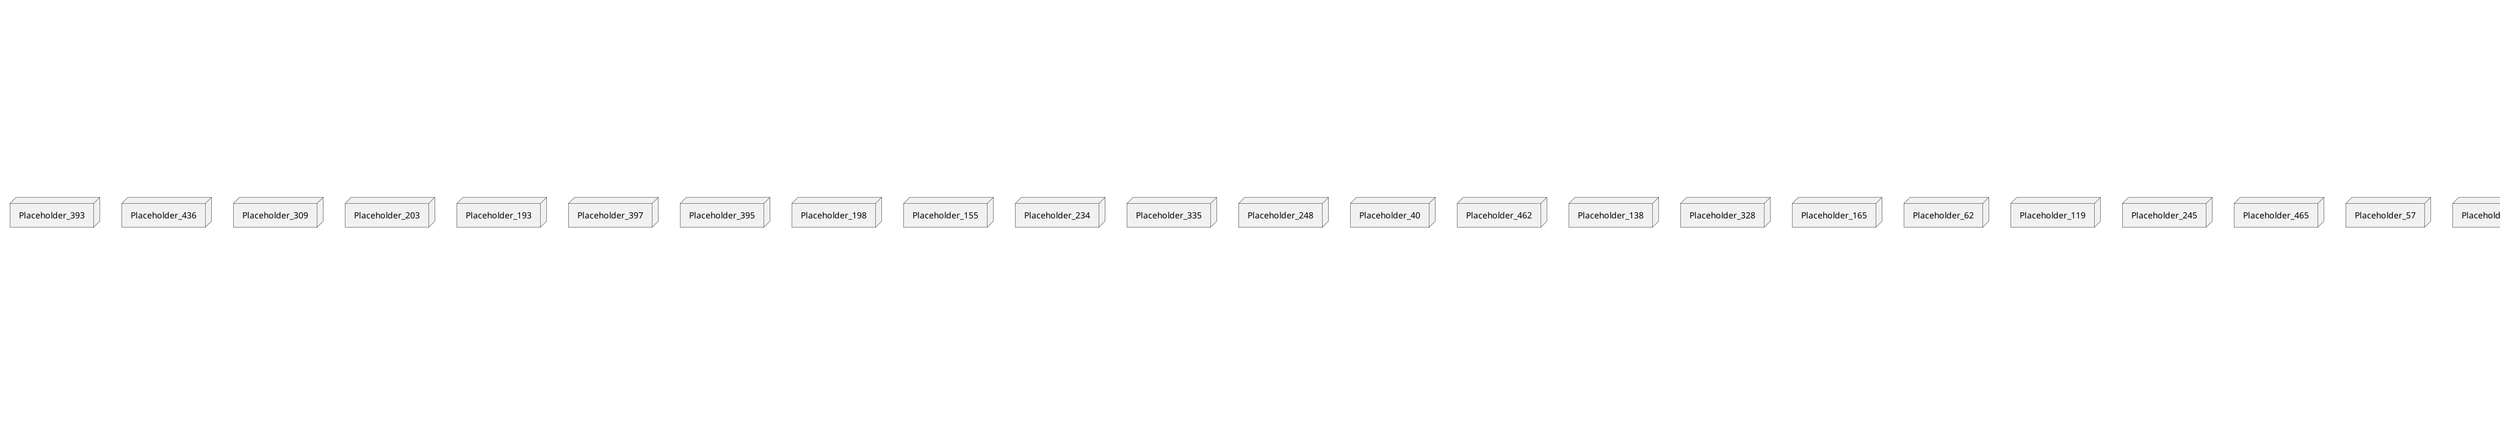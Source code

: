 @startuml
skinparam fixCircleLabelOverlapping true
node Placeholder_208 {
[aName] [[fudanselab-train-ticket.system#_wr3okLtpEe65rb-scNoIag]]
}
node Placeholder_393 {
[aName] [[fudanselab-train-ticket.system#_wr3okLtpEe65rb-scNoIag]]
}
node Placeholder_436 {
[aName] [[fudanselab-train-ticket.system#_wr3okLtpEe65rb-scNoIag]]
}
node Placeholder_309 {
[aName] [[fudanselab-train-ticket.system#_wr3okLtpEe65rb-scNoIag]]
}
node Placeholder_203 {
[aName] [[fudanselab-train-ticket.system#_wr3okLtpEe65rb-scNoIag]]
}
node Placeholder_193 {
[aName] [[fudanselab-train-ticket.system#_wr3okLtpEe65rb-scNoIag]]
}
node Placeholder_397 {
[aName] [[fudanselab-train-ticket.system#_wr3okLtpEe65rb-scNoIag]]
}
node Placeholder_395 {
[aName] [[fudanselab-train-ticket.system#_wr3okLtpEe65rb-scNoIag]]
}
node Placeholder_198 {
[aName] [[fudanselab-train-ticket.system#_wr3okLtpEe65rb-scNoIag]]
}
node Placeholder_155 {
[aName] [[fudanselab-train-ticket.system#_wr3okLtpEe65rb-scNoIag]]
}
node Placeholder_234 {
[aName] [[fudanselab-train-ticket.system#_wr3okLtpEe65rb-scNoIag]]
}
node Placeholder_335 {
[aName] [[fudanselab-train-ticket.system#_wr3okLtpEe65rb-scNoIag]]
}
node Placeholder_248 {
[aName] [[fudanselab-train-ticket.system#_wr3okLtpEe65rb-scNoIag]]
}
node Placeholder_40 {
[aName] [[fudanselab-train-ticket.system#_wr3okLtpEe65rb-scNoIag]]
}
node Placeholder_462 {
[aName] [[fudanselab-train-ticket.system#_wr3okLtpEe65rb-scNoIag]]
}
node Placeholder_138 {
[aName] [[fudanselab-train-ticket.system#_wr3okLtpEe65rb-scNoIag]]
}
node Placeholder_328 {
[aName] [[fudanselab-train-ticket.system#_wr3okLtpEe65rb-scNoIag]]
}
node Placeholder_165 {
[aName] [[fudanselab-train-ticket.system#_wr3okLtpEe65rb-scNoIag]]
}
node Placeholder_62 {
[aName] [[fudanselab-train-ticket.system#_wr3okLtpEe65rb-scNoIag]]
}
node Placeholder_119 {
[aName] [[fudanselab-train-ticket.system#_wr3okLtpEe65rb-scNoIag]]
}
node Placeholder_245 {
[aName] [[fudanselab-train-ticket.system#_wr3okLtpEe65rb-scNoIag]]
}
node Placeholder_465 {
[aName] [[fudanselab-train-ticket.system#_wr3okLtpEe65rb-scNoIag]]
}
node Placeholder_57 {
[aName] [[fudanselab-train-ticket.system#_wr3okLtpEe65rb-scNoIag]]
}
node Placeholder_132 {
[aName] [[fudanselab-train-ticket.system#_wr3okLtpEe65rb-scNoIag]]
}
node Placeholder_387 {
[aName] [[fudanselab-train-ticket.system#_wr3okLtpEe65rb-scNoIag]]
}
node Placeholder_117 {
[aName] [[fudanselab-train-ticket.system#_wr3okLtpEe65rb-scNoIag]]
}
node Placeholder_123 {
[aName] [[fudanselab-train-ticket.system#_wr3okLtpEe65rb-scNoIag]]
}
node Placeholder_122 {
[aName] [[fudanselab-train-ticket.system#_wr3okLtpEe65rb-scNoIag]]
}
node Placeholder_211 {
[aName] [[fudanselab-train-ticket.system#_wr3okLtpEe65rb-scNoIag]]
}
node Placeholder_144 {
[aName] [[fudanselab-train-ticket.system#_wr3okLtpEe65rb-scNoIag]]
}
node Placeholder_124 {
[aName] [[fudanselab-train-ticket.system#_wr3okLtpEe65rb-scNoIag]]
}
node Placeholder_365 {
[aName] [[fudanselab-train-ticket.system#_wr3okLtpEe65rb-scNoIag]]
}
node Placeholder_243 {
[aName] [[fudanselab-train-ticket.system#_wr3okLtpEe65rb-scNoIag]]
}
node Placeholder_225 {
[aName] [[fudanselab-train-ticket.system#_wr3okLtpEe65rb-scNoIag]]
}
node Placeholder_215 {
[aName] [[fudanselab-train-ticket.system#_wr3okLtpEe65rb-scNoIag]]
}
node Placeholder_150 {
[aName] [[fudanselab-train-ticket.system#_wr3okLtpEe65rb-scNoIag]]
}
node Placeholder_206 {
[aName] [[fudanselab-train-ticket.system#_wr3okLtpEe65rb-scNoIag]]
}
node Placeholder_456 {
[aName] [[fudanselab-train-ticket.system#_wr3okLtpEe65rb-scNoIag]]
}
node Placeholder_221 {
[aName] [[fudanselab-train-ticket.system#_wr3okLtpEe65rb-scNoIag]]
}
node Placeholder_128 {
[aName] [[fudanselab-train-ticket.system#_wr3okLtpEe65rb-scNoIag]]
}
node Placeholder_15 {
[aName] [[fudanselab-train-ticket.system#_wr3okLtpEe65rb-scNoIag]]
}
node Placeholder_86 {
[aName] [[fudanselab-train-ticket.system#_wr3okLtpEe65rb-scNoIag]]
}
node Placeholder_237 {
[aName] [[fudanselab-train-ticket.system#_wr3okLtpEe65rb-scNoIag]]
}
node Placeholder_222 {
[aName] [[fudanselab-train-ticket.system#_wr3okLtpEe65rb-scNoIag]]
}
node Placeholder_181 {
[aName] [[fudanselab-train-ticket.system#_wr3okLtpEe65rb-scNoIag]]
}
node Placeholder_253 {
[aName] [[fudanselab-train-ticket.system#_wr3okLtpEe65rb-scNoIag]]
}
node Placeholder_430 {
[aName] [[fudanselab-train-ticket.system#_wr3okLtpEe65rb-scNoIag]]
}
node Placeholder_105 {
[aName] [[fudanselab-train-ticket.system#_wr3okLtpEe65rb-scNoIag]]
}
node Placeholder_148 {
[aName] [[fudanselab-train-ticket.system#_wr3okLtpEe65rb-scNoIag]]
}
node Placeholder_220 {
[aName] [[fudanselab-train-ticket.system#_wr3okLtpEe65rb-scNoIag]]
}
node Placeholder_246 {
[aName] [[fudanselab-train-ticket.system#_wr3okLtpEe65rb-scNoIag]]
}
node Placeholder_236 {
[aName] [[fudanselab-train-ticket.system#_wr3okLtpEe65rb-scNoIag]]
}
node Placeholder_61 {
[aName] [[fudanselab-train-ticket.system#_wr3okLtpEe65rb-scNoIag]]
}
node Placeholder_3 {
[aName] [[fudanselab-train-ticket.system#_wr3okLtpEe65rb-scNoIag]]
}
node Placeholder_259 {
[aName] [[fudanselab-train-ticket.system#_wr3okLtpEe65rb-scNoIag]]
}
node Placeholder_200 {
[aName] [[fudanselab-train-ticket.system#_wr3okLtpEe65rb-scNoIag]]
}
node Placeholder_232 {
[aName] [[fudanselab-train-ticket.system#_wr3okLtpEe65rb-scNoIag]]
}
node Placeholder_205 {
[aName] [[fudanselab-train-ticket.system#_wr3okLtpEe65rb-scNoIag]]
}
node Placeholder_247 {
[aName] [[fudanselab-train-ticket.system#_wr3okLtpEe65rb-scNoIag]]
}
node Placeholder_84 {
[aName] [[fudanselab-train-ticket.system#_wr3okLtpEe65rb-scNoIag]]
}
node Placeholder_254 {
[aName] [[fudanselab-train-ticket.system#_wr3okLtpEe65rb-scNoIag]]
}
node Placeholder_295 {
[aName] [[fudanselab-train-ticket.system#_wr3okLtpEe65rb-scNoIag]]
}
node Placeholder_63 {
[aName] [[fudanselab-train-ticket.system#_wr3okLtpEe65rb-scNoIag]]
}
node Placeholder_64 {
[aName] [[fudanselab-train-ticket.system#_wr3okLtpEe65rb-scNoIag]]
}
node Placeholder_297 {
[aName] [[fudanselab-train-ticket.system#_wr3okLtpEe65rb-scNoIag]]
}
node Placeholder_228 {
[aName] [[fudanselab-train-ticket.system#_wr3okLtpEe65rb-scNoIag]]
}
node Placeholder_94 {
[aName] [[fudanselab-train-ticket.system#_wr3okLtpEe65rb-scNoIag]]
}
node Placeholder_59 {
[aName] [[fudanselab-train-ticket.system#_wr3okLtpEe65rb-scNoIag]]
}
node Placeholder_467 {
[aName] [[fudanselab-train-ticket.system#_wr3okLtpEe65rb-scNoIag]]
}
node Placeholder_255 {
[aName] [[fudanselab-train-ticket.system#_wr3okLtpEe65rb-scNoIag]]
}
node Placeholder_318 {
[aName] [[fudanselab-train-ticket.system#_wr3okLtpEe65rb-scNoIag]]
}
node Placeholder_36 {
[aName] [[fudanselab-train-ticket.system#_wr3okLtpEe65rb-scNoIag]]
}
node Placeholder_166 {
[aName] [[fudanselab-train-ticket.system#_wr3okLtpEe65rb-scNoIag]]
}
node Placeholder_16 {
[aName] [[fudanselab-train-ticket.system#_wr3okLtpEe65rb-scNoIag]]
}
node Placeholder_95 {
[aName] [[fudanselab-train-ticket.system#_wr3okLtpEe65rb-scNoIag]]
}
node Placeholder_137 {
[aName] [[fudanselab-train-ticket.system#_wr3okLtpEe65rb-scNoIag]]
}
node Placeholder_195 {
[aName] [[fudanselab-train-ticket.system#_wr3okLtpEe65rb-scNoIag]]
}
node Placeholder_233 {
[aName] [[fudanselab-train-ticket.system#_wr3okLtpEe65rb-scNoIag]]
}
node Placeholder_51 {
[aName] [[fudanselab-train-ticket.system#_wr3okLtpEe65rb-scNoIag]]
}
node Placeholder_67 {
[aName] [[fudanselab-train-ticket.system#_wr3okLtpEe65rb-scNoIag]]
}
node Placeholder_250 {
[aName] [[fudanselab-train-ticket.system#_wr3okLtpEe65rb-scNoIag]]
}
node Placeholder_204 {
[aName] [[fudanselab-train-ticket.system#_wr3okLtpEe65rb-scNoIag]]
}
node Placeholder_113 {
[aName] [[fudanselab-train-ticket.system#_wr3okLtpEe65rb-scNoIag]]
}
node Placeholder_78 {
[aName] [[fudanselab-train-ticket.system#_wr3okLtpEe65rb-scNoIag]]
}
node Placeholder_252 {
[aName] [[fudanselab-train-ticket.system#_wr3okLtpEe65rb-scNoIag]]
}
node Placeholder_28 {
[aName] [[fudanselab-train-ticket.system#_wr3okLtpEe65rb-scNoIag]]
}
node Placeholder_194 {
[aName] [[fudanselab-train-ticket.system#_wr3okLtpEe65rb-scNoIag]]
}
node Placeholder_75 {
[aName] [[fudanselab-train-ticket.system#_wr3okLtpEe65rb-scNoIag]]
}
node Placeholder_111 {
[aName] [[fudanselab-train-ticket.system#_wr3okLtpEe65rb-scNoIag]]
}
node Placeholder_426 {
[aName] [[fudanselab-train-ticket.system#_wr3okLtpEe65rb-scNoIag]]
}
node Placeholder_23 {
[aName] [[fudanselab-train-ticket.system#_wr3okLtpEe65rb-scNoIag]]
}
node Placeholder_485 {
[aName] [[fudanselab-train-ticket.system#_wr3okLtpEe65rb-scNoIag]]
}
node Placeholder_244 {
[aName] [[fudanselab-train-ticket.system#_wr3okLtpEe65rb-scNoIag]]
}
node Placeholder_22 {
[aName] [[fudanselab-train-ticket.system#_wr3okLtpEe65rb-scNoIag]]
}
node Placeholder_135 {
[aName] [[fudanselab-train-ticket.system#_wr3okLtpEe65rb-scNoIag]]
}
node Placeholder_258 {
[aName] [[fudanselab-train-ticket.system#_wr3okLtpEe65rb-scNoIag]]
}
node Placeholder_454 {
[aName] [[fudanselab-train-ticket.system#_wr3okLtpEe65rb-scNoIag]]
}
node Placeholder_260 {
[aName] [[fudanselab-train-ticket.system#_wr3okLtpEe65rb-scNoIag]]
}
node Placeholder_226 {
[aName] [[fudanselab-train-ticket.system#_wr3okLtpEe65rb-scNoIag]]
}
node Placeholder_76 {
[aName] [[fudanselab-train-ticket.system#_wr3okLtpEe65rb-scNoIag]]
}
node Placeholder_42 {
[aName] [[fudanselab-train-ticket.system#_wr3okLtpEe65rb-scNoIag]]
}
node Placeholder_293 {
[aName] [[fudanselab-train-ticket.system#_wr3okLtpEe65rb-scNoIag]]
}
node Placeholder_82 {
[aName] [[fudanselab-train-ticket.system#_wr3okLtpEe65rb-scNoIag]]
}
node Placeholder_333 {
[aName] [[fudanselab-train-ticket.system#_wr3okLtpEe65rb-scNoIag]]
}
node Placeholder_224 {
[aName] [[fudanselab-train-ticket.system#_wr3okLtpEe65rb-scNoIag]]
}
node Placeholder_286 {
[aName] [[fudanselab-train-ticket.system#_wr3okLtpEe65rb-scNoIag]]
}
node Placeholder_19 {
[aName] [[fudanselab-train-ticket.system#_wr3okLtpEe65rb-scNoIag]]
}
node Placeholder_184 {
[aName] [[fudanselab-train-ticket.system#_wr3okLtpEe65rb-scNoIag]]
}
node Placeholder_196 {
[aName] [[fudanselab-train-ticket.system#_wr3okLtpEe65rb-scNoIag]]
}
node Placeholder_44 {
[aName] [[fudanselab-train-ticket.system#_wr3okLtpEe65rb-scNoIag]]
}
node Placeholder_197 {
[aName] [[fudanselab-train-ticket.system#_wr3okLtpEe65rb-scNoIag]]
}
node Placeholder_383 {
[aName] [[fudanselab-train-ticket.system#_wr3okLtpEe65rb-scNoIag]]
}
node Placeholder_103 {
[aName] [[fudanselab-train-ticket.system#_wr3okLtpEe65rb-scNoIag]]
}
node Placeholder_283 {
[aName] [[fudanselab-train-ticket.system#_wr3okLtpEe65rb-scNoIag]]
}
node Placeholder_50 {
[aName] [[fudanselab-train-ticket.system#_wr3okLtpEe65rb-scNoIag]]
}
node Placeholder_70 {
[aName] [[fudanselab-train-ticket.system#_wr3okLtpEe65rb-scNoIag]]
}
node Placeholder_6 {
[aName] [[fudanselab-train-ticket.system#_wr3okLtpEe65rb-scNoIag]]
}
node Placeholder_158 {
[aName] [[fudanselab-train-ticket.system#_wr3okLtpEe65rb-scNoIag]]
}
node Placeholder_362 {
[aName] [[fudanselab-train-ticket.system#_wr3okLtpEe65rb-scNoIag]]
}
node Placeholder_27 {
[aName] [[fudanselab-train-ticket.system#_wr3okLtpEe65rb-scNoIag]]
}
node Placeholder_169 {
[aName] [[fudanselab-train-ticket.system#_wr3okLtpEe65rb-scNoIag]]
}
node Placeholder_11 {
[aName] [[fudanselab-train-ticket.system#_wr3okLtpEe65rb-scNoIag]]
}
node Placeholder_153 {
[aName] [[fudanselab-train-ticket.system#_wr3okLtpEe65rb-scNoIag]]
}
node Placeholder_72 {
[aName] [[fudanselab-train-ticket.system#_wr3okLtpEe65rb-scNoIag]]
}
node Placeholder_31 {
[aName] [[fudanselab-train-ticket.system#_wr3okLtpEe65rb-scNoIag]]
}
node Placeholder_4 {
[aName] [[fudanselab-train-ticket.system#_wr3okLtpEe65rb-scNoIag]]
}
node Placeholder_323 {
[aName] [[fudanselab-train-ticket.system#_wr3okLtpEe65rb-scNoIag]]
}
node Placeholder_344 {
[aName] [[fudanselab-train-ticket.system#_wr3okLtpEe65rb-scNoIag]]
}
node Placeholder_315 {
[aName] [[fudanselab-train-ticket.system#_wr3okLtpEe65rb-scNoIag]]
}
node Placeholder_26 {
[aName] [[fudanselab-train-ticket.system#_wr3okLtpEe65rb-scNoIag]]
}
node Placeholder_229 {
[aName] [[fudanselab-train-ticket.system#_wr3okLtpEe65rb-scNoIag]]
}
node Placeholder_419 {
[aName] [[fudanselab-train-ticket.system#_wr3okLtpEe65rb-scNoIag]]
}
node Placeholder_172 {
[aName] [[fudanselab-train-ticket.system#_wr3okLtpEe65rb-scNoIag]]
}
node Placeholder_188 {
[aName] [[fudanselab-train-ticket.system#_wr3okLtpEe65rb-scNoIag]]
}
node Placeholder_385 {
[aName] [[fudanselab-train-ticket.system#_wr3okLtpEe65rb-scNoIag]]
}
node Placeholder_107 {
[aName] [[fudanselab-train-ticket.system#_wr3okLtpEe65rb-scNoIag]]
}
node Placeholder_471 {
[aName] [[fudanselab-train-ticket.system#_wr3okLtpEe65rb-scNoIag]]
}
node Placeholder_69 {
[aName] [[fudanselab-train-ticket.system#_wr3okLtpEe65rb-scNoIag]]
}
node Placeholder_8 {
[aName] [[fudanselab-train-ticket.system#_wr3okLtpEe65rb-scNoIag]]
}
node Placeholder_163 {
[aName] [[fudanselab-train-ticket.system#_wr3okLtpEe65rb-scNoIag]]
}
node Placeholder_18 {
[aName] [[fudanselab-train-ticket.system#_wr3okLtpEe65rb-scNoIag]]
}
node Placeholder_353 {
[aName] [[fudanselab-train-ticket.system#_wr3okLtpEe65rb-scNoIag]]
}
node Placeholder_487 {
[aName] [[fudanselab-train-ticket.system#_wr3okLtpEe65rb-scNoIag]]
}
node Placeholder_230 {
[aName] [[fudanselab-train-ticket.system#_wr3okLtpEe65rb-scNoIag]]
}
node Placeholder_299 {
[aName] [[fudanselab-train-ticket.system#_wr3okLtpEe65rb-scNoIag]]
}
node Placeholder_91 {
[aName] [[fudanselab-train-ticket.system#_wr3okLtpEe65rb-scNoIag]]
}
node Placeholder_263 {
[aName] [[fudanselab-train-ticket.system#_wr3okLtpEe65rb-scNoIag]]
}
node Placeholder_223 {
[aName] [[fudanselab-train-ticket.system#_wr3okLtpEe65rb-scNoIag]]
}
node Placeholder_80 {
[aName] [[fudanselab-train-ticket.system#_wr3okLtpEe65rb-scNoIag]]
}
node Placeholder_175 {
[aName] [[fudanselab-train-ticket.system#_wr3okLtpEe65rb-scNoIag]]
}
node Placeholder_218 {
[aName] [[fudanselab-train-ticket.system#_wr3okLtpEe65rb-scNoIag]]
}
node Placeholder_235 {
[aName] [[fudanselab-train-ticket.system#_wr3okLtpEe65rb-scNoIag]]
}
node Placeholder_279 {
[aName] [[fudanselab-train-ticket.system#_wr3okLtpEe65rb-scNoIag]]
}
node Placeholder_261 {
[aName] [[fudanselab-train-ticket.system#_wr3okLtpEe65rb-scNoIag]]
}
node Placeholder_43 {
[aName] [[fudanselab-train-ticket.system#_wr3okLtpEe65rb-scNoIag]]
}
node Placeholder_202 {
[aName] [[fudanselab-train-ticket.system#_wr3okLtpEe65rb-scNoIag]]
}
node Placeholder_146 {
[aName] [[fudanselab-train-ticket.system#_wr3okLtpEe65rb-scNoIag]]
}
node Placeholder_209 {
[aName] [[fudanselab-train-ticket.system#_wr3okLtpEe65rb-scNoIag]]
}
node Placeholder_262 {
[aName] [[fudanselab-train-ticket.system#_wr3okLtpEe65rb-scNoIag]]
}
node Placeholder_264 {
[aName] [[fudanselab-train-ticket.system#_wr3okLtpEe65rb-scNoIag]]
}
node Placeholder_53 {
[aName] [[fudanselab-train-ticket.system#_wr3okLtpEe65rb-scNoIag]]
}
node Placeholder_157 {
[aName] [[fudanselab-train-ticket.system#_wr3okLtpEe65rb-scNoIag]]
}
node Placeholder_143 {
[aName] [[fudanselab-train-ticket.system#_wr3okLtpEe65rb-scNoIag]]
}
node Placeholder_346 {
[aName] [[fudanselab-train-ticket.system#_wr3okLtpEe65rb-scNoIag]]
}
node Placeholder_99 {
[aName] [[fudanselab-train-ticket.system#_wr3okLtpEe65rb-scNoIag]]
}
node Placeholder_38 {
[aName] [[fudanselab-train-ticket.system#_wr3okLtpEe65rb-scNoIag]]
}
node Placeholder_492 {
[aName] [[fudanselab-train-ticket.system#_wr3okLtpEe65rb-scNoIag]]
}
node Placeholder_185 {
[aName] [[fudanselab-train-ticket.system#_wr3okLtpEe65rb-scNoIag]]
}
node Placeholder_483 {
[aName] [[fudanselab-train-ticket.system#_wr3okLtpEe65rb-scNoIag]]
}
node Placeholder_219 {
[aName] [[fudanselab-train-ticket.system#_wr3okLtpEe65rb-scNoIag]]
}
node Placeholder_321 {
[aName] [[fudanselab-train-ticket.system#_wr3okLtpEe65rb-scNoIag]]
}
node Placeholder_231 {
[aName] [[fudanselab-train-ticket.system#_wr3okLtpEe65rb-scNoIag]]
}
node Placeholder_118 {
[aName] [[fudanselab-train-ticket.system#_wr3okLtpEe65rb-scNoIag]]
}
node Placeholder_238 {
[aName] [[fudanselab-train-ticket.system#_wr3okLtpEe65rb-scNoIag]]
}
node Placeholder_33 {
[aName] [[fudanselab-train-ticket.system#_wr3okLtpEe65rb-scNoIag]]
}
node Placeholder_325 {
[aName] [[fudanselab-train-ticket.system#_wr3okLtpEe65rb-scNoIag]]
}
node Placeholder_458 {
[aName] [[fudanselab-train-ticket.system#_wr3okLtpEe65rb-scNoIag]]
}
node Placeholder_142 {
[aName] [[fudanselab-train-ticket.system#_wr3okLtpEe65rb-scNoIag]]
}
node Placeholder_24 {
[aName] [[fudanselab-train-ticket.system#_wr3okLtpEe65rb-scNoIag]]
}
node Placeholder_242 {
[aName] [[fudanselab-train-ticket.system#_wr3okLtpEe65rb-scNoIag]]
}
node Placeholder_85 {
[aName] [[fudanselab-train-ticket.system#_wr3okLtpEe65rb-scNoIag]]
}
node Placeholder_45 {
[aName] [[fudanselab-train-ticket.system#_wr3okLtpEe65rb-scNoIag]]
}
node Placeholder_190 {
[aName] [[fudanselab-train-ticket.system#_wr3okLtpEe65rb-scNoIag]]
}
node Placeholder_389 {
[aName] [[fudanselab-train-ticket.system#_wr3okLtpEe65rb-scNoIag]]
}
node Placeholder_7 {
[aName] [[fudanselab-train-ticket.system#_wr3okLtpEe65rb-scNoIag]]
}
node Placeholder_210 {
[aName] [[fudanselab-train-ticket.system#_wr3okLtpEe65rb-scNoIag]]
}
node Placeholder_214 {
[aName] [[fudanselab-train-ticket.system#_wr3okLtpEe65rb-scNoIag]]
}
node Placeholder_291 {
[aName] [[fudanselab-train-ticket.system#_wr3okLtpEe65rb-scNoIag]]
}
node Placeholder_129 {
[aName] [[fudanselab-train-ticket.system#_wr3okLtpEe65rb-scNoIag]]
}
node Placeholder_413 {
[aName] [[fudanselab-train-ticket.system#_wr3okLtpEe65rb-scNoIag]]
}
node Placeholder_192 {
[aName] [[fudanselab-train-ticket.system#_wr3okLtpEe65rb-scNoIag]]
}
node Placeholder_121 {
[aName] [[fudanselab-train-ticket.system#_wr3okLtpEe65rb-scNoIag]]
}
node Placeholder_49 {
[aName] [[fudanselab-train-ticket.system#_wr3okLtpEe65rb-scNoIag]]
}
node Placeholder_212 {
[aName] [[fudanselab-train-ticket.system#_wr3okLtpEe65rb-scNoIag]]
}
node Placeholder_89 {
[aName] [[fudanselab-train-ticket.system#_wr3okLtpEe65rb-scNoIag]]
}
node Placeholder_241 {
[aName] [[fudanselab-train-ticket.system#_wr3okLtpEe65rb-scNoIag]]
}
node Placeholder_267 {
[aName] [[fudanselab-train-ticket.system#_wr3okLtpEe65rb-scNoIag]]
}
node Placeholder_213 {
[aName] [[fudanselab-train-ticket.system#_wr3okLtpEe65rb-scNoIag]]
}
node Placeholder_251 {
[aName] [[fudanselab-train-ticket.system#_wr3okLtpEe65rb-scNoIag]]
}
node Placeholder_227 {
[aName] [[fudanselab-train-ticket.system#_wr3okLtpEe65rb-scNoIag]]
}
node Placeholder_217 {
[aName] [[fudanselab-train-ticket.system#_wr3okLtpEe65rb-scNoIag]]
}
node Placeholder_58 {
[aName] [[fudanselab-train-ticket.system#_wr3okLtpEe65rb-scNoIag]]
}
node Placeholder_167 {
[aName] [[fudanselab-train-ticket.system#_wr3okLtpEe65rb-scNoIag]]
}
node Placeholder_189 {
[aName] [[fudanselab-train-ticket.system#_wr3okLtpEe65rb-scNoIag]]
}
node Placeholder_490 {
[aName] [[fudanselab-train-ticket.system#_wr3okLtpEe65rb-scNoIag]]
}
node Placeholder_256 {
[aName] [[fudanselab-train-ticket.system#_wr3okLtpEe65rb-scNoIag]]
}
node Placeholder_199 {
[aName] [[fudanselab-train-ticket.system#_wr3okLtpEe65rb-scNoIag]]
}
node Placeholder_239 {
[aName] [[fudanselab-train-ticket.system#_wr3okLtpEe65rb-scNoIag]]
}
node Placeholder_151 {
[aName] [[fudanselab-train-ticket.system#_wr3okLtpEe65rb-scNoIag]]
}
node Placeholder_90 {
[aName] [[fudanselab-train-ticket.system#_wr3okLtpEe65rb-scNoIag]]
}
node Placeholder_133 {
[aName] [[fudanselab-train-ticket.system#_wr3okLtpEe65rb-scNoIag]]
}
node Placeholder_187 {
[aName] [[fudanselab-train-ticket.system#_wr3okLtpEe65rb-scNoIag]]
}
node Placeholder_120 {
[aName] [[fudanselab-train-ticket.system#_wr3okLtpEe65rb-scNoIag]]
}
node Placeholder_9 {
[aName] [[fudanselab-train-ticket.system#_wr3okLtpEe65rb-scNoIag]]
}
node Placeholder_351 {
[aName] [[fudanselab-train-ticket.system#_wr3okLtpEe65rb-scNoIag]]
}
node Placeholder_303 {
[aName] [[fudanselab-train-ticket.system#_wr3okLtpEe65rb-scNoIag]]
}
node Placeholder_125 {
[aName] [[fudanselab-train-ticket.system#_wr3okLtpEe65rb-scNoIag]]
}
node Placeholder_116 {
[aName] [[fudanselab-train-ticket.system#_wr3okLtpEe65rb-scNoIag]]
}
node Placeholder_240 {
[aName] [[fudanselab-train-ticket.system#_wr3okLtpEe65rb-scNoIag]]
}
node Placeholder_257 {
[aName] [[fudanselab-train-ticket.system#_wr3okLtpEe65rb-scNoIag]]
}
node Placeholder_201 {
[aName] [[fudanselab-train-ticket.system#_wr3okLtpEe65rb-scNoIag]]
}
node Placeholder_102 {
[aName] [[fudanselab-train-ticket.system#_wr3okLtpEe65rb-scNoIag]]
}
node Placeholder_348 {
[aName] [[fudanselab-train-ticket.system#_wr3okLtpEe65rb-scNoIag]]
}
node Placeholder_156 {
[aName] [[fudanselab-train-ticket.system#_wr3okLtpEe65rb-scNoIag]]
}
node Placeholder_216 {
[aName] [[fudanselab-train-ticket.system#_wr3okLtpEe65rb-scNoIag]]
}
node Placeholder_154 {
[aName] [[fudanselab-train-ticket.system#_wr3okLtpEe65rb-scNoIag]]
}
node Placeholder_337 {
[aName] [[fudanselab-train-ticket.system#_wr3okLtpEe65rb-scNoIag]]
}
node Placeholder_101 {
[aName] [[fudanselab-train-ticket.system#_wr3okLtpEe65rb-scNoIag]]
}
node Placeholder_65 {
[aName] [[fudanselab-train-ticket.system#_wr3okLtpEe65rb-scNoIag]]
}
node Placeholder_355 {
[aName] [[fudanselab-train-ticket.system#_wr3okLtpEe65rb-scNoIag]]
}
node Placeholder_409 {
[aName] [[fudanselab-train-ticket.system#_wr3okLtpEe65rb-scNoIag]]
}
node Placeholder_421 {
[aName] [[fudanselab-train-ticket.system#_wr3okLtpEe65rb-scNoIag]]
}
node Placeholder_13 {
[aName] [[fudanselab-train-ticket.system#_wr3okLtpEe65rb-scNoIag]]
}
node Placeholder_152 {
[aName] [[fudanselab-train-ticket.system#_wr3okLtpEe65rb-scNoIag]]
}
node Placeholder_249 {
[aName] [[fudanselab-train-ticket.system#_wr3okLtpEe65rb-scNoIag]]
}
node Placeholder_448 {
[aName] [[fudanselab-train-ticket.system#_wr3okLtpEe65rb-scNoIag]]
}
node Placeholder_1 {
[aName] [[fudanselab-train-ticket.system#_wr3okLtpEe65rb-scNoIag]]
}
node Placeholder_207 {
[aName] [[fudanselab-train-ticket.system#_wr3okLtpEe65rb-scNoIag]]
}
node Placeholder_270 {
[aName] [[fudanselab-train-ticket.system#_wr3okLtpEe65rb-scNoIag]]
}
node Placeholder_83 {
[aName] [[fudanselab-train-ticket.system#_wr3okLtpEe65rb-scNoIag]]
}
node Placeholder_37 {
[aName] [[fudanselab-train-ticket.system#_wr3okLtpEe65rb-scNoIag]]
}
node Placeholder_191 {
[aName] [[fudanselab-train-ticket.system#_wr3okLtpEe65rb-scNoIag]]
}
node Placeholder_266 {
[aName] [[fudanselab-train-ticket.system#_wr3okLtpEe65rb-scNoIag]]
}
[aName] -(0- [aName] : travel_repository_TripRepository Provider
[aName] -(0- [aName] : food_delivery_service_FoodDeliveryService Provider
[aName] -(0- [aName] : order_service_DiscoveryClient Provider
[aName] -(0- [aName] : travel2_service_TravelService Provider
[aName] -(0- [aName] : auth_security_jwt_JWTProvider Provider
[aName] -(0- [aName] : notification_service_JavaMailSender Provider
[aName] -(0- [aName] : cancel_service_CancelService Provider
[aName] -(0- [aName] : preserveOther_mq_RabbitSend Provider
[aName] -(0- [aName] : adminuser_service_AdminUserService Provider
[aName] -(0- [aName] : execute_serivce_ExecuteService Provider
[aName] -(0- [aName] : order_repository_OrderRepository Provider
[aName] -(0- [aName] : user_repository_UserRepository Provider
[aName] -(0- [aName] : auth_service_impl_RestTemplate Provider
[aName] -(0- [aName] : execute_serivce_DiscoveryClient Provider
[aName] -(0- [aName] : route_repository_RouteRepository Provider
[aName] -(0- [aName] : food_delivery_repository_FoodDeliveryOrderRepository Provider
[aName] -(0- [aName] : adminuser_service_DiscoveryClient Provider
[aName] -(0- [aName] : cancel_service_RestTemplate Provider
[aName] -(0- [aName] : food_service_StationFoodService Provider
[aName] -(0- [aName] : cancel_service_DiscoveryClient Provider
[aName] -(0- [aName] : foodsearch_service_RestTemplate Provider
[aName] -(0- [aName] : order_service_RestTemplate Provider
[aName] -(0- [aName] : admintravel_service_DiscoveryClient Provider
[aName] -(0- [aName] : price_repository_PriceConfigRepository Provider
[aName] -(0- [aName] : foodsearch_service_FoodService Provider
[aName] -(0- [aName] : consign_service_ConsignService Provider
[aName] -(0- [aName] : price_service_PriceService Provider
[aName] -(0- [aName] : trainFood_service_TrainFoodService Provider
[aName] -(0- [aName] : contacts_service_ContactsService Provider
[aName] -(0- [aName] : consign_service_ConsignService Provider
[aName] -(0- [aName] : fdse_microservice_repository_StationRepository Provider
[aName] -(0- [aName] : notification_service_NotificationService Provider
[aName] -(0- [aName] : auth_service_impl_AuthenticationManager Provider
[aName] -(0- [aName] : user_service_impl_RestTemplate Provider
[aName] -(0- [aName] : auth_service_UserService Provider
[aName] -(0- [aName] : plan_service_DiscoveryClient Provider
[aName] -(0- [aName] : consignprice_service_ConsignPriceService Provider
[aName] -(0- [aName] : admintravel_service_AdminTravelService Provider
[aName] -(0- [aName] : travelplan_service_DiscoveryClient Provider
[aName] -(0- [aName] : train_repository_TrainTypeRepository Provider
[aName] -(0- [aName] : trainFood_repository_TrainFoodRepository Provider
[aName] -(0- [aName] : other_service_OrderOtherService Provider
[aName] -(0- [aName] : execute_serivce_ExecuteService Provider
[aName] -(0- [aName] : travel2_repository_TripRepository Provider
[aName] -(0- [aName] : auth_service_UserService Provider
[aName] -(0- [aName] : security_repository_SecurityRepository Provider
[aName] -(0- [aName] : inside_payment_repository_PaymentRepository Provider
[aName] -(0- [aName] : security_service_SecurityService Provider
[aName] -(0- [aName] : adminroute_service_AdminRouteService Provider
[aName] -(0- [aName] : fdse_microservice_service_BasicService Provider
[aName] -(0- [aName] : travel2_service_TravelService Provider
[aName] -(0- [aName] : foodsearch_mq_RabbitSend Provider
[aName] -(0- [aName] : plan_service_RoutePlanService Provider
[aName] -(0- [aName] : adminorder_service_AdminOrderService Provider
[aName] -(0- [aName] : consign_repository_ConsignRepository Provider
[aName] -(0- [aName] : com_trainticket_service_PaymentService Provider
[aName] -(0- [aName] : config_repository_ConfigRepository Provider
[aName] -(0- [aName] : auth_service_TokenService Provider
[aName] -(0- [aName] : admintravel_service_RestTemplate Provider
[aName] -(0- [aName] : food_delivery_service_DiscoveryClient Provider
[aName] -(0- [aName] : waitorder_service_Impl_DiscoveryClient Provider
[aName] -(0- [aName] : order_service_OrderService Provider
[aName] -(0- [aName] : adminorder_service_AdminOrderService Provider
[aName] -(0- [aName] : fdse_microservice_service_BasicService Provider
[aName] -(0- [aName] : adminbasic_service_DiscoveryClient Provider
[aName] -(0- [aName] : seat_service_RestTemplate Provider
[aName] -(0- [aName] : rebook_service_RestTemplate Provider
[aName] -(0- [aName] : preserve_mq_RabbitSend Provider
[aName] -(0- [aName] : verifycode_service_VerifyCodeService Provider
[aName] -(0- [aName] : adminbasic_service_AdminBasicInfoService Provider
[aName] -(0- [aName] : seat_service_SeatService Provider
[aName] -(0- [aName] : food_repository_StationFoodRepository Provider
[aName] -(0- [aName] : food_delivery_service_RestTemplate Provider
[aName] -(0- [aName] : route_service_RouteService Provider
[aName] -(0- [aName] : auth_service_UserService Provider
[aName] -(0- [aName] : auth_repository_UserRepository Provider
[aName] -(0- [aName] : order_service_OrderService Provider
[aName] -(0- [aName] : foodsearch_mq_RabbitSend Provider
[aName] -(0- [aName] : rebook_service_RebookService Provider
[aName] -(0- [aName] : preserveOther_service_PreserveOtherService Provider
[aName] -(0- [aName] : trainFood_service_TrainFoodService Provider
[aName] -(0- [aName] : inside_payment_service_RestTemplate Provider
[aName] -(0- [aName] : seat_service_DiscoveryClient Provider
[aName] -(0- [aName] : com_trainticket_repository_PaymentRepository Provider
[aName] -(0- [aName] : rebook_service_RebookService Provider
[aName] -(0- [aName] : preserve_service_PreserveService Provider
[aName] -(0- [aName] : adminroute_service_AdminRouteService Provider
[aName] -(0- [aName] : waitorder_service_Impl_RestTemplate Provider
[aName] -(0- [aName] : fdse_microservice_service_RestTemplate Provider
[aName] -(0- [aName] : user_service_UserService Provider
[aName] -(0- [aName] : notification_service_NotificationService Provider
[aName] -(0- [aName] : contacts_repository_ContactsRepository Provider
[aName] -(0- [aName] : fdse_microservice_service_StationService Provider
[aName] -(0- [aName] : other_repository_OrderOtherRepository Provider
[aName] -(0- [aName] : waitorder_service_WaitListOrderService Provider
[aName] -(0- [aName] : preserve_service_PreserveService Provider
[aName] -(0- [aName] : admintravel_service_AdminTravelService Provider
[aName] -(0- [aName] : security_service_RestTemplate Provider
[aName] -(0- [aName] : auth_service_impl_DiscoveryClient Provider
[aName] -(0- [aName] : waitorder_repository_WaitListOrderRepository Provider
[aName] -(0- [aName] : security_service_DiscoveryClient Provider
[aName] -(0- [aName] : travel_service_TravelService Provider
[aName] -(0- [aName] : notification_service_MailService Provider
[aName] -(0- [aName] : other_service_OrderOtherService Provider
[aName] -(0- [aName] : preserve_service_DiscoveryClient Provider
[aName] -(0- [aName] : other_service_RestTemplate Provider
[aName] -(0- [aName] : travel_service_TravelService Provider
[aName] -(0- [aName] : food_delivery_service_FoodDeliveryService Provider
[aName] -(0- [aName] : adminbasic_service_RestTemplate Provider
[aName] -(0- [aName] : notification_service_JavaMailSender Provider
[aName] -(0- [aName] : auth_repository_UserRepository Provider
[aName] -(0- [aName] : foodsearch_repository_FoodOrderRepository Provider
[aName] -(0- [aName] : assurance_repository_AssuranceRepository Provider
[aName] -(0- [aName] : adminroute_service_DiscoveryClient Provider
[aName] -(0- [aName] : notification_service_Configuration Provider
[aName] -(0- [aName] : travelplan_service_RestTemplate Provider
[aName] -(0- [aName] : travelplan_service_TravelPlanService Provider
[aName] -(0- [aName] : waitorder_service_WaitListOrderService Provider
[aName] -(0- [aName] : foodsearch_service_DiscoveryClient Provider
[aName] -(0- [aName] : adminroute_service_RestTemplate Provider
[aName] -(0- [aName] : adminuser_service_RestTemplate Provider
[aName] -(0- [aName] : other_service_DiscoveryClient Provider
[aName] -(0- [aName] : adminorder_service_RestTemplate Provider
[aName] -(0- [aName] : consignprice_service_ConsignPriceService Provider
[aName] -(0- [aName] : config_service_ConfigService Provider
[aName] -(0- [aName] : fdse_microservice_service_StationService Provider
[aName] -(0- [aName] : travel2_service_RestTemplate Provider
[aName] -(0- [aName] : consignprice_repository_ConsignPriceConfigRepository Provider
[aName] -(0- [aName] : preserveOther_service_PreserveOtherService Provider
[aName] -(0- [aName] : travel2_service_DiscoveryClient Provider
[aName] -(0- [aName] : route_service_RouteService Provider
[aName] -(0- [aName] : user_service_impl_DiscoveryClient Provider
[aName] -(0- [aName] : travel_service_RestTemplate Provider
[aName] -(0- [aName] : inside_payment_service_InsidePaymentService Provider
[aName] -(0- [aName] : travelplan_service_TravelPlanService Provider
[aName] -(0- [aName] : config_service_ConfigService Provider
[aName] -(0- [aName] : consign_service_RestTemplate Provider
[aName] -(0- [aName] : seat_service_SeatService Provider
[aName] -(0- [aName] : auth_service_TokenService Provider
[aName] -(0- [aName] : contacts_service_ContactsService Provider
[aName] -(0- [aName] : preserveOther_service_DiscoveryClient Provider
[aName] -(0- [aName] : travel_service_DiscoveryClient Provider
[aName] -(0- [aName] : train_service_TrainService Provider
[aName] -(0- [aName] : com_trainticket_service_PaymentService Provider
[aName] -(0- [aName] : inside_payment_repository_AddMoneyRepository Provider
[aName] -(0- [aName] : auth_service_impl_PasswordEncoder Provider
[aName] -(0- [aName] : notification_mq_RabbitSend Provider
[aName] -(0- [aName] : assurance_service_AssuranceService Provider
[aName] -(0- [aName] : adminuser_service_AdminUserService Provider
[aName] -(0- [aName] : security_service_SecurityService Provider
[aName] -(0- [aName] : train_service_TrainService Provider
[aName] -(0- [aName] : adminorder_service_DiscoveryClient Provider
[aName] -(0- [aName] : user_service_UserService Provider
[aName] -(0- [aName] : assurance_service_AssuranceService Provider
[aName] -(0- [aName] : plan_service_RestTemplate Provider
[aName] -(0- [aName] : food_service_StationFoodService Provider
[aName] -(0- [aName] : com_trainticket_repository_AddMoneyRepository Provider
[aName] -(0- [aName] : plan_service_RoutePlanService Provider
[aName] -(0- [aName] : fdse_microservice_service_DiscoveryClient Provider
[aName] -(0- [aName] : cancel_service_CancelService Provider
[aName] -(0- [aName] : consign_service_DiscoveryClient Provider
[aName] -(0- [aName] : preserve_service_RestTemplate Provider
[aName] -(0- [aName] : verifycode_service_VerifyCodeService Provider
[aName] -(0- [aName] : foodsearch_service_FoodService Provider
[aName] -(0- [aName] : preserveOther_service_RestTemplate Provider
[aName] -(0- [aName] : inside_payment_service_InsidePaymentService Provider
[aName] -(0- [aName] : rebook_service_DiscoveryClient Provider
[aName] -(0- [aName] : auth_service_UserService Provider
[aName] -(0- [aName] : execute_serivce_RestTemplate Provider
[aName] -(0- [aName] : price_service_PriceService Provider
[aName] -(0- [aName] : adminbasic_service_AdminBasicInfoService Provider

@enduml
